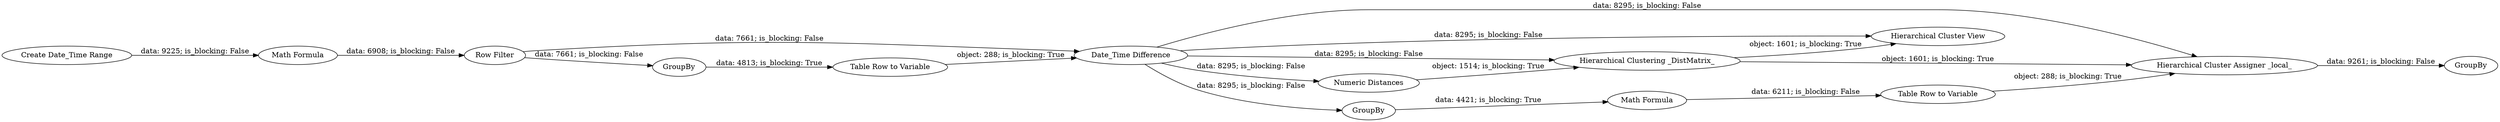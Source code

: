digraph {
	"6175950814399702080_1" [label="Create Date_Time Range"]
	"6175950814399702080_16" [label="Hierarchical Cluster View"]
	"6175950814399702080_5" [label="Date_Time Difference"]
	"6175950814399702080_17" [label="Hierarchical Cluster Assigner _local_"]
	"6175950814399702080_8" [label="Numeric Distances"]
	"6175950814399702080_3" [label="Row Filter"]
	"6175950814399702080_18" [label=GroupBy]
	"6175950814399702080_20" [label="Table Row to Variable"]
	"6175950814399702080_2" [label="Math Formula"]
	"6175950814399702080_19" [label="Math Formula"]
	"6175950814399702080_15" [label="Hierarchical Clustering _DistMatrix_"]
	"6175950814399702080_9" [label=GroupBy]
	"6175950814399702080_22" [label=GroupBy]
	"6175950814399702080_10" [label="Table Row to Variable"]
	"6175950814399702080_10" -> "6175950814399702080_5" [label="object: 288; is_blocking: True"]
	"6175950814399702080_3" -> "6175950814399702080_5" [label="data: 7661; is_blocking: False"]
	"6175950814399702080_9" -> "6175950814399702080_10" [label="data: 4813; is_blocking: True"]
	"6175950814399702080_8" -> "6175950814399702080_15" [label="object: 1514; is_blocking: True"]
	"6175950814399702080_3" -> "6175950814399702080_9" [label="data: 7661; is_blocking: False"]
	"6175950814399702080_18" -> "6175950814399702080_19" [label="data: 4421; is_blocking: True"]
	"6175950814399702080_5" -> "6175950814399702080_18" [label="data: 8295; is_blocking: False"]
	"6175950814399702080_5" -> "6175950814399702080_8" [label="data: 8295; is_blocking: False"]
	"6175950814399702080_5" -> "6175950814399702080_15" [label="data: 8295; is_blocking: False"]
	"6175950814399702080_19" -> "6175950814399702080_20" [label="data: 6211; is_blocking: False"]
	"6175950814399702080_1" -> "6175950814399702080_2" [label="data: 9225; is_blocking: False"]
	"6175950814399702080_5" -> "6175950814399702080_16" [label="data: 8295; is_blocking: False"]
	"6175950814399702080_17" -> "6175950814399702080_22" [label="data: 9261; is_blocking: False"]
	"6175950814399702080_20" -> "6175950814399702080_17" [label="object: 288; is_blocking: True"]
	"6175950814399702080_2" -> "6175950814399702080_3" [label="data: 6908; is_blocking: False"]
	"6175950814399702080_15" -> "6175950814399702080_17" [label="object: 1601; is_blocking: True"]
	"6175950814399702080_5" -> "6175950814399702080_17" [label="data: 8295; is_blocking: False"]
	"6175950814399702080_15" -> "6175950814399702080_16" [label="object: 1601; is_blocking: True"]
	rankdir=LR
}
